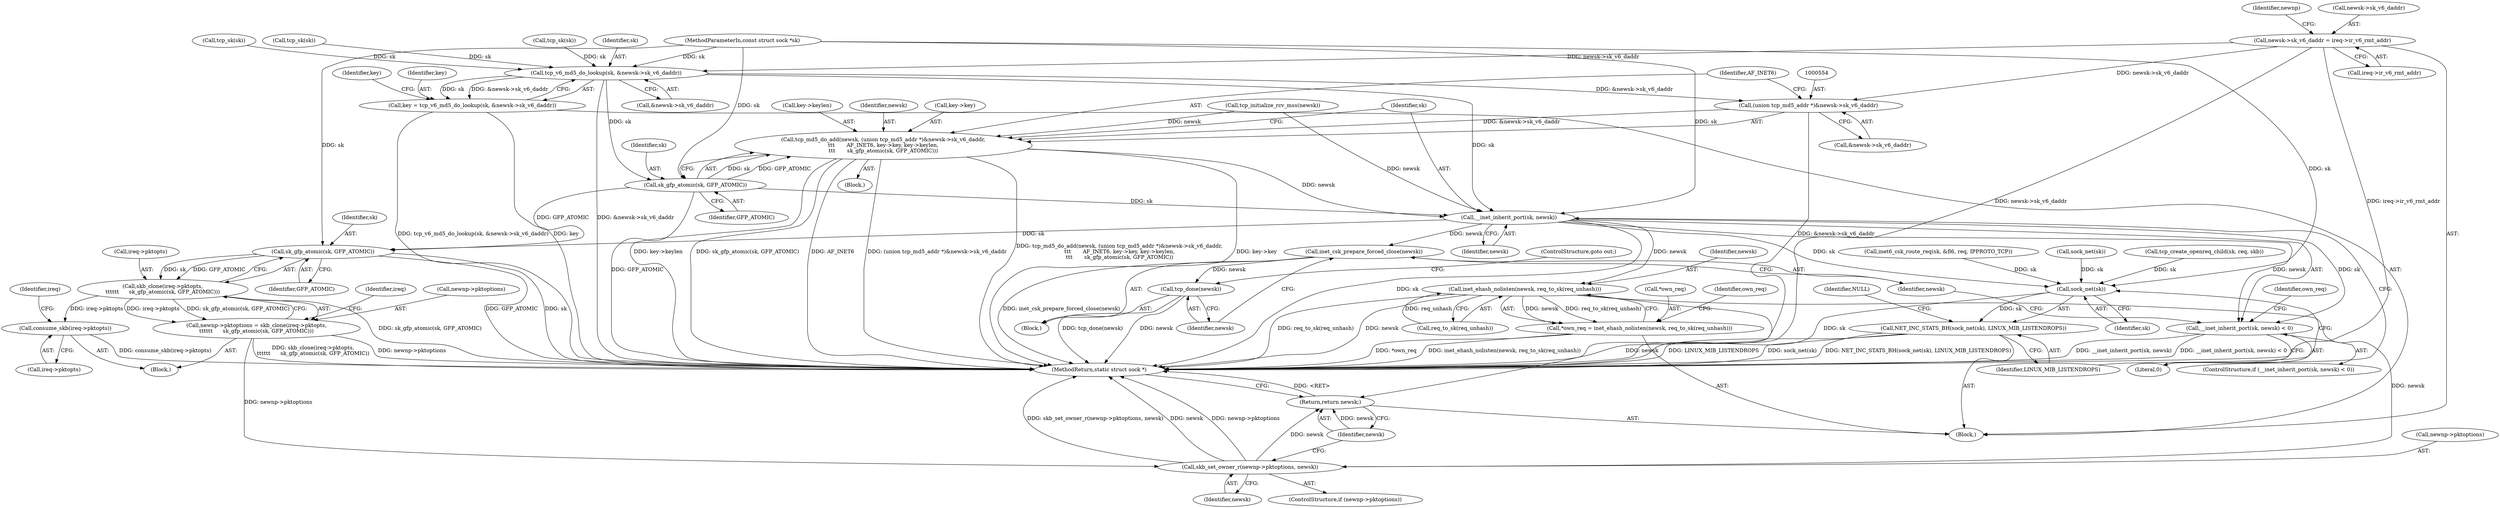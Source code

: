 digraph "0_linux_45f6fad84cc305103b28d73482b344d7f5b76f39_17@pointer" {
"1000348" [label="(Call,newsk->sk_v6_daddr = ireq->ir_v6_rmt_addr)"];
"1000542" [label="(Call,tcp_v6_md5_do_lookup(sk, &newsk->sk_v6_daddr))"];
"1000540" [label="(Call,key = tcp_v6_md5_do_lookup(sk, &newsk->sk_v6_daddr))"];
"1000553" [label="(Call,(union tcp_md5_addr *)&newsk->sk_v6_daddr)"];
"1000551" [label="(Call,tcp_md5_do_add(newsk, (union tcp_md5_addr *)&newsk->sk_v6_daddr,\n\t\t\t       AF_INET6, key->key, key->keylen,\n\t\t\t       sk_gfp_atomic(sk, GFP_ATOMIC)))"];
"1000571" [label="(Call,__inet_inherit_port(sk, newsk))"];
"1000570" [label="(Call,__inet_inherit_port(sk, newsk) < 0)"];
"1000576" [label="(Call,inet_csk_prepare_forced_close(newsk))"];
"1000578" [label="(Call,tcp_done(newsk))"];
"1000584" [label="(Call,inet_ehash_nolisten(newsk, req_to_sk(req_unhash)))"];
"1000581" [label="(Call,*own_req = inet_ehash_nolisten(newsk, req_to_sk(req_unhash)))"];
"1000624" [label="(Call,skb_set_owner_r(newnp->pktoptions, newsk))"];
"1000629" [label="(Return,return newsk;)"];
"1000608" [label="(Call,sk_gfp_atomic(sk, GFP_ATOMIC))"];
"1000604" [label="(Call,skb_clone(ireq->pktopts,\n\t\t\t\t\t\t      sk_gfp_atomic(sk, GFP_ATOMIC)))"];
"1000600" [label="(Call,newnp->pktoptions = skb_clone(ireq->pktopts,\n\t\t\t\t\t\t      sk_gfp_atomic(sk, GFP_ATOMIC)))"];
"1000611" [label="(Call,consume_skb(ireq->pktopts))"];
"1000641" [label="(Call,sock_net(sk))"];
"1000640" [label="(Call,NET_INC_STATS_BH(sock_net(sk), LINUX_MIB_LISTENDROPS))"];
"1000566" [label="(Call,sk_gfp_atomic(sk, GFP_ATOMIC))"];
"1000646" [label="(MethodReturn,static struct sock *)"];
"1000542" [label="(Call,tcp_v6_md5_do_lookup(sk, &newsk->sk_v6_daddr))"];
"1000576" [label="(Call,inet_csk_prepare_forced_close(newsk))"];
"1000590" [label="(Identifier,own_req)"];
"1000117" [label="(Block,)"];
"1000610" [label="(Identifier,GFP_ATOMIC)"];
"1000549" [label="(Identifier,key)"];
"1000600" [label="(Call,newnp->pktoptions = skb_clone(ireq->pktopts,\n\t\t\t\t\t\t      sk_gfp_atomic(sk, GFP_ATOMIC)))"];
"1000612" [label="(Call,ireq->pktopts)"];
"1000569" [label="(ControlStructure,if (__inet_inherit_port(sk, newsk) < 0))"];
"1000579" [label="(Identifier,newsk)"];
"1000541" [label="(Identifier,key)"];
"1000357" [label="(Identifier,newnp)"];
"1000284" [label="(Call,inet6_csk_route_req(sk, &fl6, req, IPPROTO_TCP))"];
"1000560" [label="(Call,key->key)"];
"1000555" [label="(Call,&newsk->sk_v6_daddr)"];
"1000629" [label="(Return,return newsk;)"];
"1000613" [label="(Identifier,ireq)"];
"1000559" [label="(Identifier,AF_INET6)"];
"1000584" [label="(Call,inet_ehash_nolisten(newsk, req_to_sk(req_unhash)))"];
"1000633" [label="(Call,sock_net(sk))"];
"1000568" [label="(Identifier,GFP_ATOMIC)"];
"1000570" [label="(Call,__inet_inherit_port(sk, newsk) < 0)"];
"1000586" [label="(Call,req_to_sk(req_unhash))"];
"1000581" [label="(Call,*own_req = inet_ehash_nolisten(newsk, req_to_sk(req_unhash)))"];
"1000111" [label="(MethodParameterIn,const struct sock *sk)"];
"1000352" [label="(Call,ireq->ir_v6_rmt_addr)"];
"1000572" [label="(Identifier,sk)"];
"1000630" [label="(Identifier,newsk)"];
"1000543" [label="(Identifier,sk)"];
"1000575" [label="(Block,)"];
"1000563" [label="(Call,key->keylen)"];
"1000617" [label="(Identifier,ireq)"];
"1000642" [label="(Identifier,sk)"];
"1000524" [label="(Call,tcp_initialize_rcv_mss(newsk))"];
"1000520" [label="(Call,tcp_sk(sk))"];
"1000601" [label="(Call,newnp->pktoptions)"];
"1000580" [label="(ControlStructure,goto out;)"];
"1000645" [label="(Identifier,NULL)"];
"1000641" [label="(Call,sock_net(sk))"];
"1000544" [label="(Call,&newsk->sk_v6_daddr)"];
"1000349" [label="(Call,newsk->sk_v6_daddr)"];
"1000566" [label="(Call,sk_gfp_atomic(sk, GFP_ATOMIC))"];
"1000571" [label="(Call,__inet_inherit_port(sk, newsk))"];
"1000550" [label="(Block,)"];
"1000624" [label="(Call,skb_set_owner_r(newnp->pktoptions, newsk))"];
"1000625" [label="(Call,newnp->pktoptions)"];
"1000540" [label="(Call,key = tcp_v6_md5_do_lookup(sk, &newsk->sk_v6_daddr))"];
"1000628" [label="(Identifier,newsk)"];
"1000348" [label="(Call,newsk->sk_v6_daddr = ireq->ir_v6_rmt_addr)"];
"1000507" [label="(Call,tcp_sk(sk))"];
"1000609" [label="(Identifier,sk)"];
"1000640" [label="(Call,NET_INC_STATS_BH(sock_net(sk), LINUX_MIB_LISTENDROPS))"];
"1000585" [label="(Identifier,newsk)"];
"1000567" [label="(Identifier,sk)"];
"1000574" [label="(Literal,0)"];
"1000578" [label="(Call,tcp_done(newsk))"];
"1000582" [label="(Call,*own_req)"];
"1000599" [label="(Block,)"];
"1000552" [label="(Identifier,newsk)"];
"1000573" [label="(Identifier,newsk)"];
"1000620" [label="(ControlStructure,if (newnp->pktoptions))"];
"1000611" [label="(Call,consume_skb(ireq->pktopts))"];
"1000500" [label="(Call,tcp_sk(sk))"];
"1000608" [label="(Call,sk_gfp_atomic(sk, GFP_ATOMIC))"];
"1000577" [label="(Identifier,newsk)"];
"1000643" [label="(Identifier,LINUX_MIB_LISTENDROPS)"];
"1000296" [label="(Call,tcp_create_openreq_child(sk, req, skb))"];
"1000583" [label="(Identifier,own_req)"];
"1000605" [label="(Call,ireq->pktopts)"];
"1000553" [label="(Call,(union tcp_md5_addr *)&newsk->sk_v6_daddr)"];
"1000604" [label="(Call,skb_clone(ireq->pktopts,\n\t\t\t\t\t\t      sk_gfp_atomic(sk, GFP_ATOMIC)))"];
"1000551" [label="(Call,tcp_md5_do_add(newsk, (union tcp_md5_addr *)&newsk->sk_v6_daddr,\n\t\t\t       AF_INET6, key->key, key->keylen,\n\t\t\t       sk_gfp_atomic(sk, GFP_ATOMIC)))"];
"1000348" -> "1000117"  [label="AST: "];
"1000348" -> "1000352"  [label="CFG: "];
"1000349" -> "1000348"  [label="AST: "];
"1000352" -> "1000348"  [label="AST: "];
"1000357" -> "1000348"  [label="CFG: "];
"1000348" -> "1000646"  [label="DDG: newsk->sk_v6_daddr"];
"1000348" -> "1000646"  [label="DDG: ireq->ir_v6_rmt_addr"];
"1000348" -> "1000542"  [label="DDG: newsk->sk_v6_daddr"];
"1000348" -> "1000553"  [label="DDG: newsk->sk_v6_daddr"];
"1000542" -> "1000540"  [label="AST: "];
"1000542" -> "1000544"  [label="CFG: "];
"1000543" -> "1000542"  [label="AST: "];
"1000544" -> "1000542"  [label="AST: "];
"1000540" -> "1000542"  [label="CFG: "];
"1000542" -> "1000646"  [label="DDG: &newsk->sk_v6_daddr"];
"1000542" -> "1000540"  [label="DDG: sk"];
"1000542" -> "1000540"  [label="DDG: &newsk->sk_v6_daddr"];
"1000500" -> "1000542"  [label="DDG: sk"];
"1000520" -> "1000542"  [label="DDG: sk"];
"1000507" -> "1000542"  [label="DDG: sk"];
"1000111" -> "1000542"  [label="DDG: sk"];
"1000542" -> "1000553"  [label="DDG: &newsk->sk_v6_daddr"];
"1000542" -> "1000566"  [label="DDG: sk"];
"1000542" -> "1000571"  [label="DDG: sk"];
"1000540" -> "1000117"  [label="AST: "];
"1000541" -> "1000540"  [label="AST: "];
"1000549" -> "1000540"  [label="CFG: "];
"1000540" -> "1000646"  [label="DDG: tcp_v6_md5_do_lookup(sk, &newsk->sk_v6_daddr)"];
"1000540" -> "1000646"  [label="DDG: key"];
"1000553" -> "1000551"  [label="AST: "];
"1000553" -> "1000555"  [label="CFG: "];
"1000554" -> "1000553"  [label="AST: "];
"1000555" -> "1000553"  [label="AST: "];
"1000559" -> "1000553"  [label="CFG: "];
"1000553" -> "1000646"  [label="DDG: &newsk->sk_v6_daddr"];
"1000553" -> "1000551"  [label="DDG: &newsk->sk_v6_daddr"];
"1000551" -> "1000550"  [label="AST: "];
"1000551" -> "1000566"  [label="CFG: "];
"1000552" -> "1000551"  [label="AST: "];
"1000559" -> "1000551"  [label="AST: "];
"1000560" -> "1000551"  [label="AST: "];
"1000563" -> "1000551"  [label="AST: "];
"1000566" -> "1000551"  [label="AST: "];
"1000572" -> "1000551"  [label="CFG: "];
"1000551" -> "1000646"  [label="DDG: (union tcp_md5_addr *)&newsk->sk_v6_daddr"];
"1000551" -> "1000646"  [label="DDG: key->key"];
"1000551" -> "1000646"  [label="DDG: key->keylen"];
"1000551" -> "1000646"  [label="DDG: sk_gfp_atomic(sk, GFP_ATOMIC)"];
"1000551" -> "1000646"  [label="DDG: AF_INET6"];
"1000551" -> "1000646"  [label="DDG: tcp_md5_do_add(newsk, (union tcp_md5_addr *)&newsk->sk_v6_daddr,\n\t\t\t       AF_INET6, key->key, key->keylen,\n\t\t\t       sk_gfp_atomic(sk, GFP_ATOMIC))"];
"1000524" -> "1000551"  [label="DDG: newsk"];
"1000566" -> "1000551"  [label="DDG: sk"];
"1000566" -> "1000551"  [label="DDG: GFP_ATOMIC"];
"1000551" -> "1000571"  [label="DDG: newsk"];
"1000571" -> "1000570"  [label="AST: "];
"1000571" -> "1000573"  [label="CFG: "];
"1000572" -> "1000571"  [label="AST: "];
"1000573" -> "1000571"  [label="AST: "];
"1000574" -> "1000571"  [label="CFG: "];
"1000571" -> "1000646"  [label="DDG: sk"];
"1000571" -> "1000570"  [label="DDG: sk"];
"1000571" -> "1000570"  [label="DDG: newsk"];
"1000566" -> "1000571"  [label="DDG: sk"];
"1000111" -> "1000571"  [label="DDG: sk"];
"1000524" -> "1000571"  [label="DDG: newsk"];
"1000571" -> "1000576"  [label="DDG: newsk"];
"1000571" -> "1000584"  [label="DDG: newsk"];
"1000571" -> "1000608"  [label="DDG: sk"];
"1000571" -> "1000641"  [label="DDG: sk"];
"1000570" -> "1000569"  [label="AST: "];
"1000570" -> "1000574"  [label="CFG: "];
"1000574" -> "1000570"  [label="AST: "];
"1000577" -> "1000570"  [label="CFG: "];
"1000583" -> "1000570"  [label="CFG: "];
"1000570" -> "1000646"  [label="DDG: __inet_inherit_port(sk, newsk)"];
"1000570" -> "1000646"  [label="DDG: __inet_inherit_port(sk, newsk) < 0"];
"1000576" -> "1000575"  [label="AST: "];
"1000576" -> "1000577"  [label="CFG: "];
"1000577" -> "1000576"  [label="AST: "];
"1000579" -> "1000576"  [label="CFG: "];
"1000576" -> "1000646"  [label="DDG: inet_csk_prepare_forced_close(newsk)"];
"1000576" -> "1000578"  [label="DDG: newsk"];
"1000578" -> "1000575"  [label="AST: "];
"1000578" -> "1000579"  [label="CFG: "];
"1000579" -> "1000578"  [label="AST: "];
"1000580" -> "1000578"  [label="CFG: "];
"1000578" -> "1000646"  [label="DDG: newsk"];
"1000578" -> "1000646"  [label="DDG: tcp_done(newsk)"];
"1000584" -> "1000581"  [label="AST: "];
"1000584" -> "1000586"  [label="CFG: "];
"1000585" -> "1000584"  [label="AST: "];
"1000586" -> "1000584"  [label="AST: "];
"1000581" -> "1000584"  [label="CFG: "];
"1000584" -> "1000646"  [label="DDG: req_to_sk(req_unhash)"];
"1000584" -> "1000646"  [label="DDG: newsk"];
"1000584" -> "1000581"  [label="DDG: newsk"];
"1000584" -> "1000581"  [label="DDG: req_to_sk(req_unhash)"];
"1000586" -> "1000584"  [label="DDG: req_unhash"];
"1000584" -> "1000624"  [label="DDG: newsk"];
"1000584" -> "1000629"  [label="DDG: newsk"];
"1000581" -> "1000117"  [label="AST: "];
"1000582" -> "1000581"  [label="AST: "];
"1000590" -> "1000581"  [label="CFG: "];
"1000581" -> "1000646"  [label="DDG: inet_ehash_nolisten(newsk, req_to_sk(req_unhash))"];
"1000581" -> "1000646"  [label="DDG: *own_req"];
"1000624" -> "1000620"  [label="AST: "];
"1000624" -> "1000628"  [label="CFG: "];
"1000625" -> "1000624"  [label="AST: "];
"1000628" -> "1000624"  [label="AST: "];
"1000630" -> "1000624"  [label="CFG: "];
"1000624" -> "1000646"  [label="DDG: skb_set_owner_r(newnp->pktoptions, newsk)"];
"1000624" -> "1000646"  [label="DDG: newsk"];
"1000624" -> "1000646"  [label="DDG: newnp->pktoptions"];
"1000600" -> "1000624"  [label="DDG: newnp->pktoptions"];
"1000624" -> "1000629"  [label="DDG: newsk"];
"1000629" -> "1000117"  [label="AST: "];
"1000629" -> "1000630"  [label="CFG: "];
"1000630" -> "1000629"  [label="AST: "];
"1000646" -> "1000629"  [label="CFG: "];
"1000629" -> "1000646"  [label="DDG: <RET>"];
"1000630" -> "1000629"  [label="DDG: newsk"];
"1000608" -> "1000604"  [label="AST: "];
"1000608" -> "1000610"  [label="CFG: "];
"1000609" -> "1000608"  [label="AST: "];
"1000610" -> "1000608"  [label="AST: "];
"1000604" -> "1000608"  [label="CFG: "];
"1000608" -> "1000646"  [label="DDG: GFP_ATOMIC"];
"1000608" -> "1000646"  [label="DDG: sk"];
"1000608" -> "1000604"  [label="DDG: sk"];
"1000608" -> "1000604"  [label="DDG: GFP_ATOMIC"];
"1000111" -> "1000608"  [label="DDG: sk"];
"1000566" -> "1000608"  [label="DDG: GFP_ATOMIC"];
"1000604" -> "1000600"  [label="AST: "];
"1000605" -> "1000604"  [label="AST: "];
"1000600" -> "1000604"  [label="CFG: "];
"1000604" -> "1000646"  [label="DDG: sk_gfp_atomic(sk, GFP_ATOMIC)"];
"1000604" -> "1000600"  [label="DDG: ireq->pktopts"];
"1000604" -> "1000600"  [label="DDG: sk_gfp_atomic(sk, GFP_ATOMIC)"];
"1000604" -> "1000611"  [label="DDG: ireq->pktopts"];
"1000600" -> "1000599"  [label="AST: "];
"1000601" -> "1000600"  [label="AST: "];
"1000613" -> "1000600"  [label="CFG: "];
"1000600" -> "1000646"  [label="DDG: skb_clone(ireq->pktopts,\n\t\t\t\t\t\t      sk_gfp_atomic(sk, GFP_ATOMIC))"];
"1000600" -> "1000646"  [label="DDG: newnp->pktoptions"];
"1000611" -> "1000599"  [label="AST: "];
"1000611" -> "1000612"  [label="CFG: "];
"1000612" -> "1000611"  [label="AST: "];
"1000617" -> "1000611"  [label="CFG: "];
"1000611" -> "1000646"  [label="DDG: consume_skb(ireq->pktopts)"];
"1000641" -> "1000640"  [label="AST: "];
"1000641" -> "1000642"  [label="CFG: "];
"1000642" -> "1000641"  [label="AST: "];
"1000643" -> "1000641"  [label="CFG: "];
"1000641" -> "1000646"  [label="DDG: sk"];
"1000641" -> "1000640"  [label="DDG: sk"];
"1000284" -> "1000641"  [label="DDG: sk"];
"1000296" -> "1000641"  [label="DDG: sk"];
"1000633" -> "1000641"  [label="DDG: sk"];
"1000111" -> "1000641"  [label="DDG: sk"];
"1000640" -> "1000117"  [label="AST: "];
"1000640" -> "1000643"  [label="CFG: "];
"1000643" -> "1000640"  [label="AST: "];
"1000645" -> "1000640"  [label="CFG: "];
"1000640" -> "1000646"  [label="DDG: LINUX_MIB_LISTENDROPS"];
"1000640" -> "1000646"  [label="DDG: sock_net(sk)"];
"1000640" -> "1000646"  [label="DDG: NET_INC_STATS_BH(sock_net(sk), LINUX_MIB_LISTENDROPS)"];
"1000566" -> "1000568"  [label="CFG: "];
"1000567" -> "1000566"  [label="AST: "];
"1000568" -> "1000566"  [label="AST: "];
"1000566" -> "1000646"  [label="DDG: GFP_ATOMIC"];
"1000111" -> "1000566"  [label="DDG: sk"];
}
